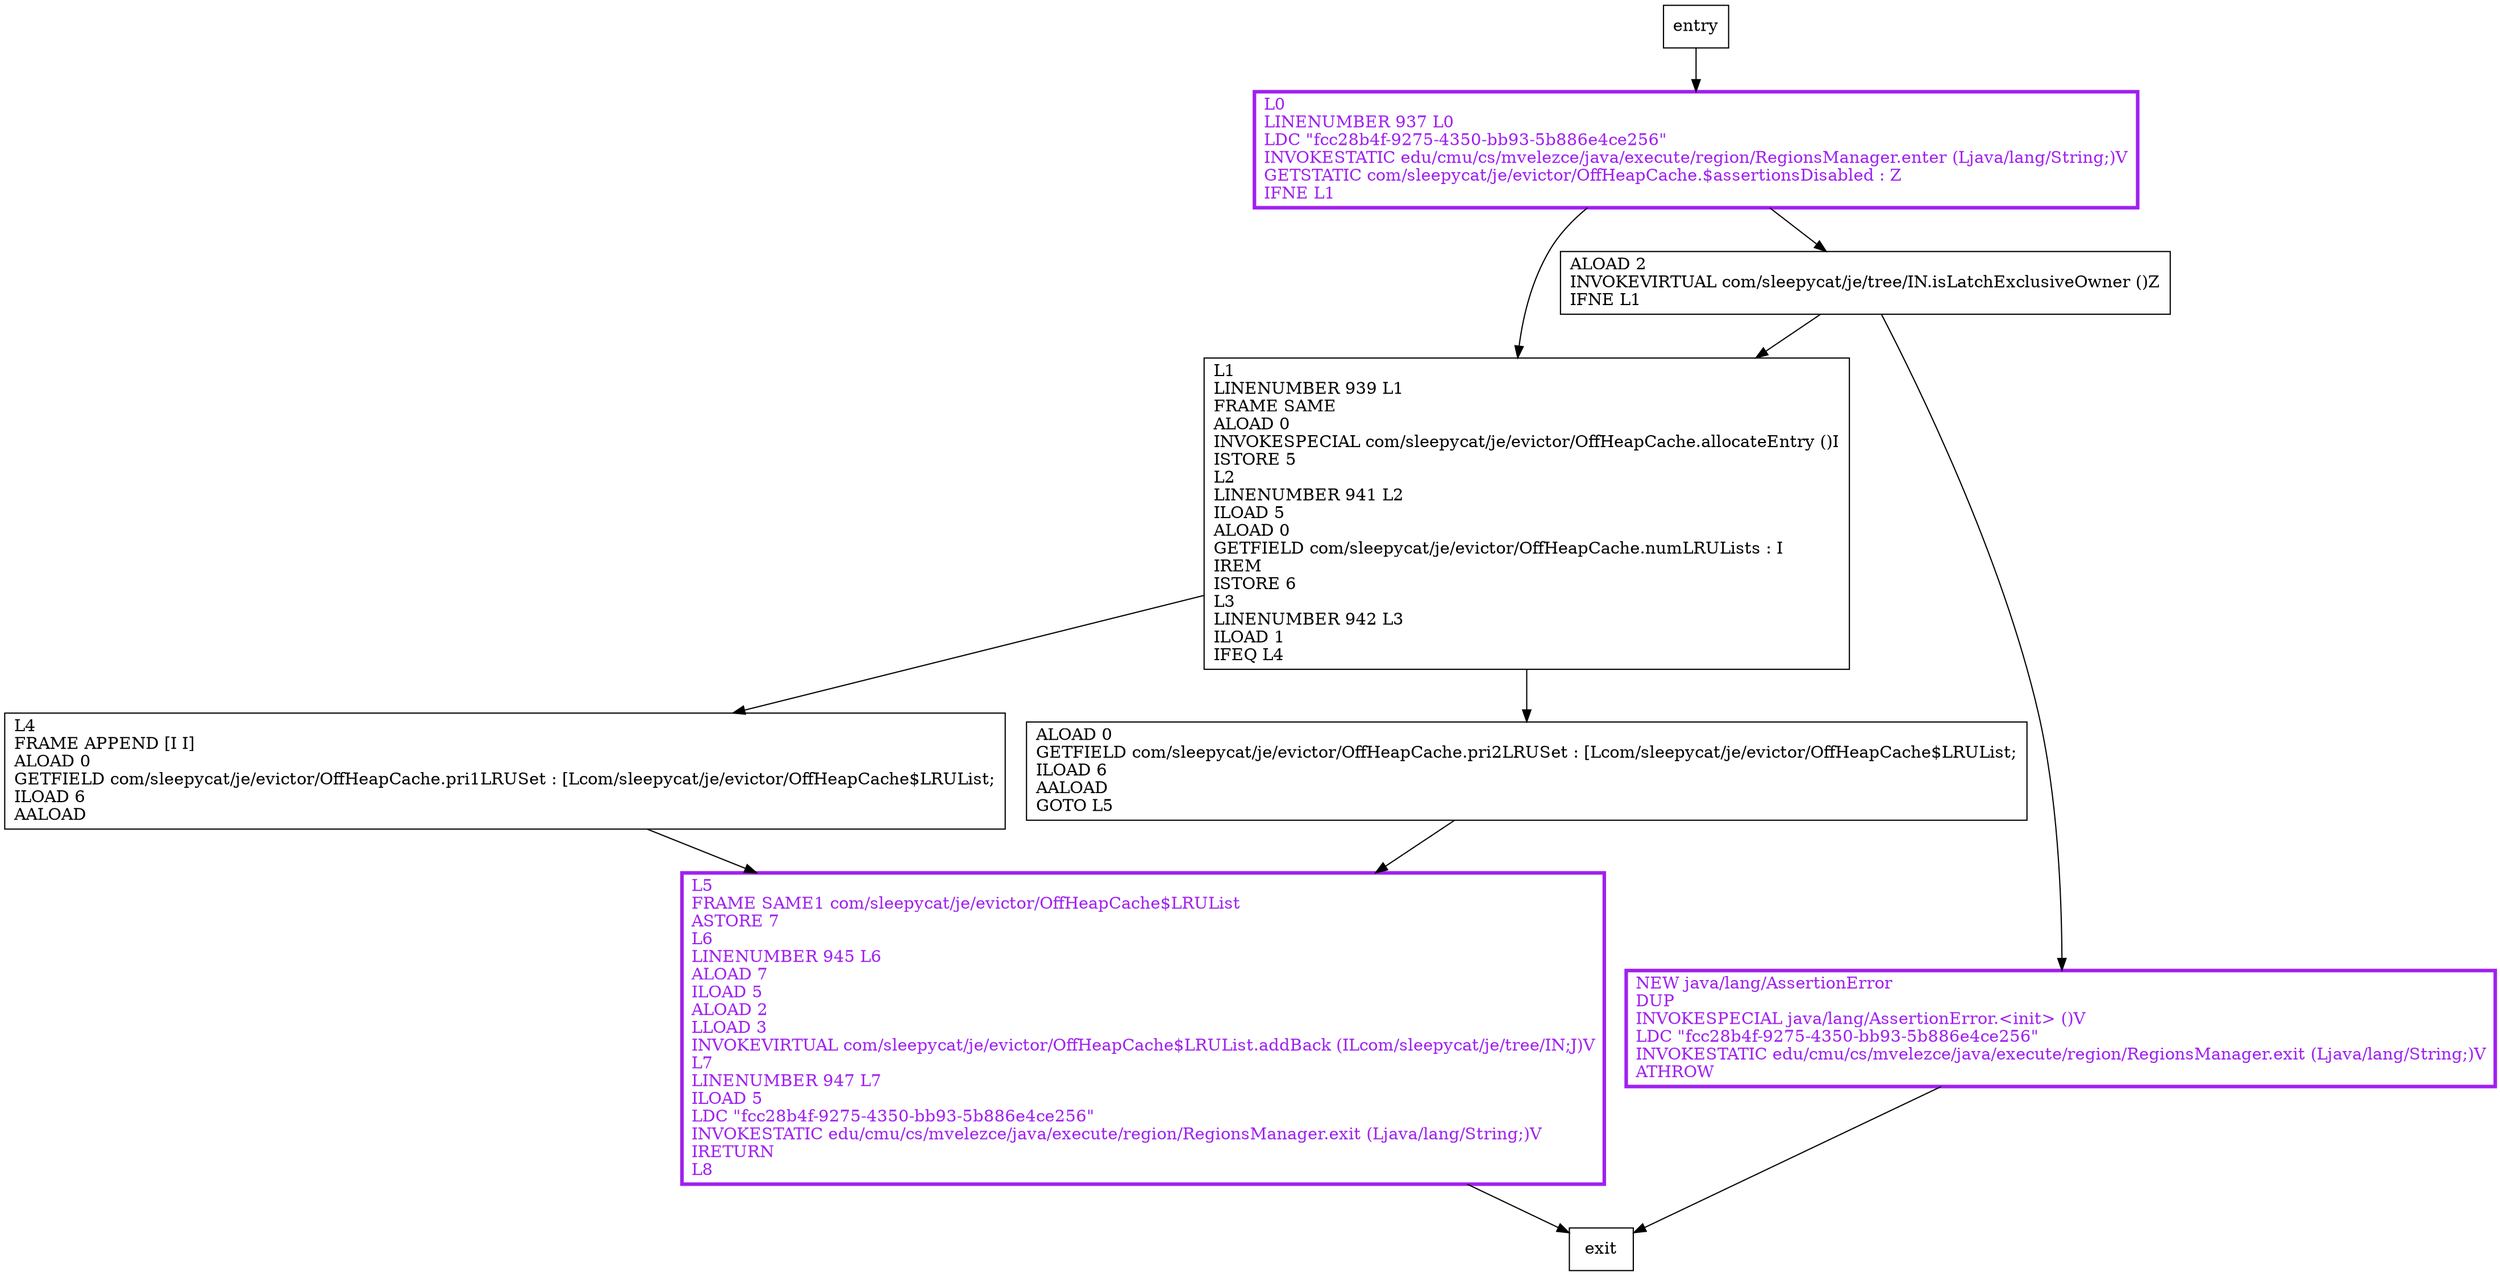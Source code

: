 digraph addBack {
node [shape=record];
1338275136 [label="L5\lFRAME SAME1 com/sleepycat/je/evictor/OffHeapCache$LRUList\lASTORE 7\lL6\lLINENUMBER 945 L6\lALOAD 7\lILOAD 5\lALOAD 2\lLLOAD 3\lINVOKEVIRTUAL com/sleepycat/je/evictor/OffHeapCache$LRUList.addBack (ILcom/sleepycat/je/tree/IN;J)V\lL7\lLINENUMBER 947 L7\lILOAD 5\lLDC \"fcc28b4f-9275-4350-bb93-5b886e4ce256\"\lINVOKESTATIC edu/cmu/cs/mvelezce/java/execute/region/RegionsManager.exit (Ljava/lang/String;)V\lIRETURN\lL8\l"];
1446368130 [label="L4\lFRAME APPEND [I I]\lALOAD 0\lGETFIELD com/sleepycat/je/evictor/OffHeapCache.pri1LRUSet : [Lcom/sleepycat/je/evictor/OffHeapCache$LRUList;\lILOAD 6\lAALOAD\l"];
1271546944 [label="L1\lLINENUMBER 939 L1\lFRAME SAME\lALOAD 0\lINVOKESPECIAL com/sleepycat/je/evictor/OffHeapCache.allocateEntry ()I\lISTORE 5\lL2\lLINENUMBER 941 L2\lILOAD 5\lALOAD 0\lGETFIELD com/sleepycat/je/evictor/OffHeapCache.numLRULists : I\lIREM\lISTORE 6\lL3\lLINENUMBER 942 L3\lILOAD 1\lIFEQ L4\l"];
1653348745 [label="ALOAD 2\lINVOKEVIRTUAL com/sleepycat/je/tree/IN.isLatchExclusiveOwner ()Z\lIFNE L1\l"];
2057404131 [label="L0\lLINENUMBER 937 L0\lLDC \"fcc28b4f-9275-4350-bb93-5b886e4ce256\"\lINVOKESTATIC edu/cmu/cs/mvelezce/java/execute/region/RegionsManager.enter (Ljava/lang/String;)V\lGETSTATIC com/sleepycat/je/evictor/OffHeapCache.$assertionsDisabled : Z\lIFNE L1\l"];
1417136340 [label="ALOAD 0\lGETFIELD com/sleepycat/je/evictor/OffHeapCache.pri2LRUSet : [Lcom/sleepycat/je/evictor/OffHeapCache$LRUList;\lILOAD 6\lAALOAD\lGOTO L5\l"];
634449131 [label="NEW java/lang/AssertionError\lDUP\lINVOKESPECIAL java/lang/AssertionError.\<init\> ()V\lLDC \"fcc28b4f-9275-4350-bb93-5b886e4ce256\"\lINVOKESTATIC edu/cmu/cs/mvelezce/java/execute/region/RegionsManager.exit (Ljava/lang/String;)V\lATHROW\l"];
entry;
exit;
1338275136 -> exit
entry -> 2057404131
1446368130 -> 1338275136
1271546944 -> 1446368130
1271546944 -> 1417136340
1653348745 -> 1271546944
1653348745 -> 634449131
2057404131 -> 1271546944
2057404131 -> 1653348745
1417136340 -> 1338275136
634449131 -> exit
1338275136[fontcolor="purple", penwidth=3, color="purple"];
2057404131[fontcolor="purple", penwidth=3, color="purple"];
634449131[fontcolor="purple", penwidth=3, color="purple"];
}
